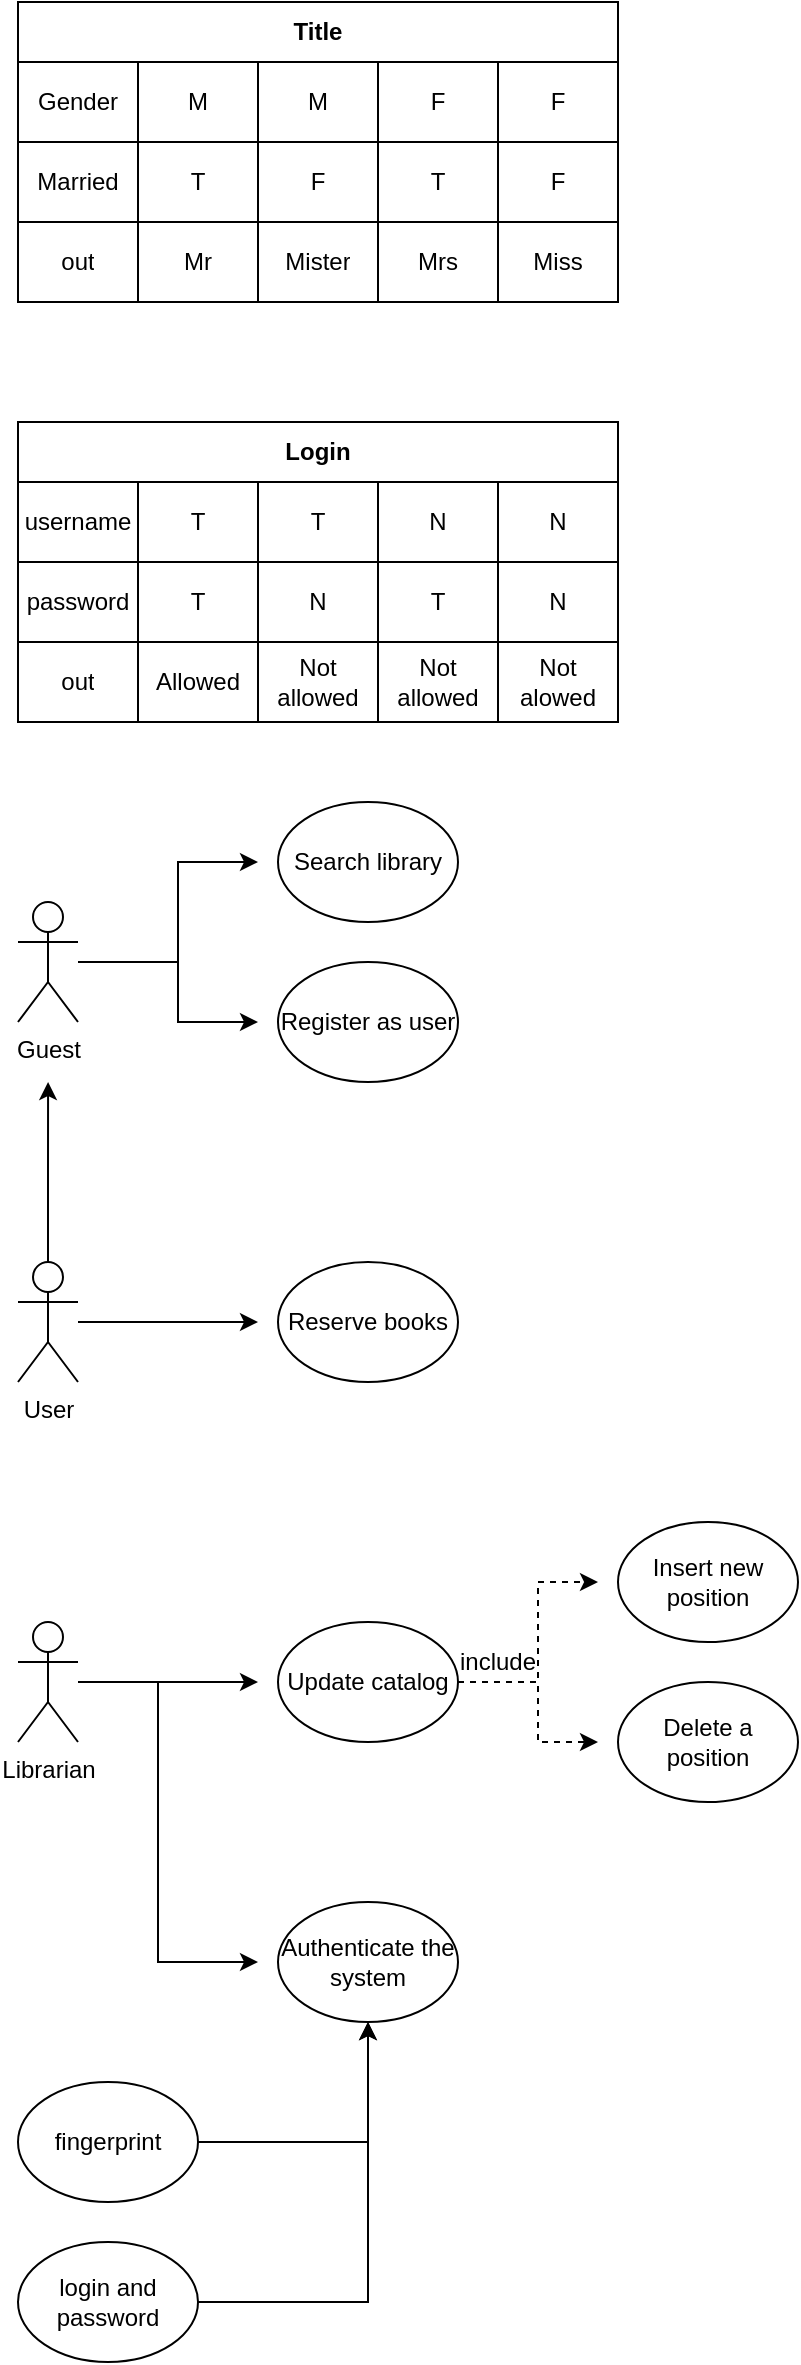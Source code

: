 <mxfile version="14.4.3" type="device"><diagram id="4hgrC8flaNSS0zGpKOio" name="Strona-1"><mxGraphModel dx="1422" dy="1991" grid="1" gridSize="10" guides="1" tooltips="1" connect="1" arrows="1" fold="1" page="1" pageScale="1" pageWidth="827" pageHeight="1169" math="0" shadow="0"><root><mxCell id="0"/><mxCell id="1" parent="0"/><mxCell id="dYQEH_TaQ6iLTN7mmwTM-14" value="Login" style="shape=table;html=1;whiteSpace=wrap;startSize=30;container=1;collapsible=0;childLayout=tableLayout;fontStyle=1;align=center;" vertex="1" parent="1"><mxGeometry x="80" y="40" width="300" height="150" as="geometry"/></mxCell><mxCell id="dYQEH_TaQ6iLTN7mmwTM-15" value="" style="shape=partialRectangle;html=1;whiteSpace=wrap;collapsible=0;dropTarget=0;pointerEvents=0;fillColor=none;top=0;left=0;bottom=0;right=0;points=[[0,0.5],[1,0.5]];portConstraint=eastwest;" vertex="1" parent="dYQEH_TaQ6iLTN7mmwTM-14"><mxGeometry y="30" width="300" height="40" as="geometry"/></mxCell><mxCell id="dYQEH_TaQ6iLTN7mmwTM-16" value="username" style="shape=partialRectangle;html=1;whiteSpace=wrap;connectable=0;fillColor=none;top=0;left=0;bottom=0;right=0;overflow=hidden;" vertex="1" parent="dYQEH_TaQ6iLTN7mmwTM-15"><mxGeometry width="60" height="40" as="geometry"/></mxCell><mxCell id="dYQEH_TaQ6iLTN7mmwTM-17" value="T" style="shape=partialRectangle;html=1;whiteSpace=wrap;connectable=0;fillColor=none;top=0;left=0;bottom=0;right=0;overflow=hidden;" vertex="1" parent="dYQEH_TaQ6iLTN7mmwTM-15"><mxGeometry x="60" width="60" height="40" as="geometry"/></mxCell><mxCell id="dYQEH_TaQ6iLTN7mmwTM-18" value="T" style="shape=partialRectangle;html=1;whiteSpace=wrap;connectable=0;fillColor=none;top=0;left=0;bottom=0;right=0;overflow=hidden;" vertex="1" parent="dYQEH_TaQ6iLTN7mmwTM-15"><mxGeometry x="120" width="60" height="40" as="geometry"/></mxCell><mxCell id="dYQEH_TaQ6iLTN7mmwTM-41" value="N" style="shape=partialRectangle;html=1;whiteSpace=wrap;connectable=0;fillColor=none;top=0;left=0;bottom=0;right=0;overflow=hidden;" vertex="1" parent="dYQEH_TaQ6iLTN7mmwTM-15"><mxGeometry x="180" width="60" height="40" as="geometry"/></mxCell><mxCell id="dYQEH_TaQ6iLTN7mmwTM-50" value="N" style="shape=partialRectangle;html=1;whiteSpace=wrap;connectable=0;fillColor=none;top=0;left=0;bottom=0;right=0;overflow=hidden;" vertex="1" parent="dYQEH_TaQ6iLTN7mmwTM-15"><mxGeometry x="240" width="60" height="40" as="geometry"/></mxCell><mxCell id="dYQEH_TaQ6iLTN7mmwTM-19" value="" style="shape=partialRectangle;html=1;whiteSpace=wrap;collapsible=0;dropTarget=0;pointerEvents=0;fillColor=none;top=0;left=0;bottom=0;right=0;points=[[0,0.5],[1,0.5]];portConstraint=eastwest;" vertex="1" parent="dYQEH_TaQ6iLTN7mmwTM-14"><mxGeometry y="70" width="300" height="40" as="geometry"/></mxCell><mxCell id="dYQEH_TaQ6iLTN7mmwTM-20" value="password" style="shape=partialRectangle;html=1;whiteSpace=wrap;connectable=0;fillColor=none;top=0;left=0;bottom=0;right=0;overflow=hidden;" vertex="1" parent="dYQEH_TaQ6iLTN7mmwTM-19"><mxGeometry width="60" height="40" as="geometry"/></mxCell><mxCell id="dYQEH_TaQ6iLTN7mmwTM-21" value="T" style="shape=partialRectangle;html=1;whiteSpace=wrap;connectable=0;fillColor=none;top=0;left=0;bottom=0;right=0;overflow=hidden;" vertex="1" parent="dYQEH_TaQ6iLTN7mmwTM-19"><mxGeometry x="60" width="60" height="40" as="geometry"/></mxCell><mxCell id="dYQEH_TaQ6iLTN7mmwTM-22" value="N" style="shape=partialRectangle;html=1;whiteSpace=wrap;connectable=0;fillColor=none;top=0;left=0;bottom=0;right=0;overflow=hidden;" vertex="1" parent="dYQEH_TaQ6iLTN7mmwTM-19"><mxGeometry x="120" width="60" height="40" as="geometry"/></mxCell><mxCell id="dYQEH_TaQ6iLTN7mmwTM-42" value="T" style="shape=partialRectangle;html=1;whiteSpace=wrap;connectable=0;fillColor=none;top=0;left=0;bottom=0;right=0;overflow=hidden;" vertex="1" parent="dYQEH_TaQ6iLTN7mmwTM-19"><mxGeometry x="180" width="60" height="40" as="geometry"/></mxCell><mxCell id="dYQEH_TaQ6iLTN7mmwTM-51" value="N" style="shape=partialRectangle;html=1;whiteSpace=wrap;connectable=0;fillColor=none;top=0;left=0;bottom=0;right=0;overflow=hidden;" vertex="1" parent="dYQEH_TaQ6iLTN7mmwTM-19"><mxGeometry x="240" width="60" height="40" as="geometry"/></mxCell><mxCell id="dYQEH_TaQ6iLTN7mmwTM-23" value="" style="shape=partialRectangle;html=1;whiteSpace=wrap;collapsible=0;dropTarget=0;pointerEvents=0;fillColor=none;top=0;left=0;bottom=0;right=0;points=[[0,0.5],[1,0.5]];portConstraint=eastwest;" vertex="1" parent="dYQEH_TaQ6iLTN7mmwTM-14"><mxGeometry y="110" width="300" height="40" as="geometry"/></mxCell><mxCell id="dYQEH_TaQ6iLTN7mmwTM-24" value="out" style="shape=partialRectangle;html=1;whiteSpace=wrap;connectable=0;fillColor=none;top=0;left=0;bottom=0;right=0;overflow=hidden;" vertex="1" parent="dYQEH_TaQ6iLTN7mmwTM-23"><mxGeometry width="60" height="40" as="geometry"/></mxCell><mxCell id="dYQEH_TaQ6iLTN7mmwTM-25" value="Allowed" style="shape=partialRectangle;html=1;whiteSpace=wrap;connectable=0;fillColor=none;top=0;left=0;bottom=0;right=0;overflow=hidden;" vertex="1" parent="dYQEH_TaQ6iLTN7mmwTM-23"><mxGeometry x="60" width="60" height="40" as="geometry"/></mxCell><mxCell id="dYQEH_TaQ6iLTN7mmwTM-26" value="Not allowed" style="shape=partialRectangle;html=1;whiteSpace=wrap;connectable=0;fillColor=none;top=0;left=0;bottom=0;right=0;overflow=hidden;" vertex="1" parent="dYQEH_TaQ6iLTN7mmwTM-23"><mxGeometry x="120" width="60" height="40" as="geometry"/></mxCell><mxCell id="dYQEH_TaQ6iLTN7mmwTM-43" value="Not allowed" style="shape=partialRectangle;html=1;whiteSpace=wrap;connectable=0;fillColor=none;top=0;left=0;bottom=0;right=0;overflow=hidden;" vertex="1" parent="dYQEH_TaQ6iLTN7mmwTM-23"><mxGeometry x="180" width="60" height="40" as="geometry"/></mxCell><mxCell id="dYQEH_TaQ6iLTN7mmwTM-52" value="Not alowed" style="shape=partialRectangle;html=1;whiteSpace=wrap;connectable=0;fillColor=none;top=0;left=0;bottom=0;right=0;overflow=hidden;" vertex="1" parent="dYQEH_TaQ6iLTN7mmwTM-23"><mxGeometry x="240" width="60" height="40" as="geometry"/></mxCell><mxCell id="dYQEH_TaQ6iLTN7mmwTM-56" style="edgeStyle=orthogonalEdgeStyle;rounded=0;orthogonalLoop=1;jettySize=auto;html=1;" edge="1" parent="1" source="dYQEH_TaQ6iLTN7mmwTM-53"><mxGeometry relative="1" as="geometry"><mxPoint x="200" y="260" as="targetPoint"/><Array as="points"><mxPoint x="160" y="310"/><mxPoint x="160" y="260"/><mxPoint x="200" y="260"/></Array></mxGeometry></mxCell><mxCell id="dYQEH_TaQ6iLTN7mmwTM-60" style="edgeStyle=orthogonalEdgeStyle;rounded=0;orthogonalLoop=1;jettySize=auto;html=1;" edge="1" parent="1" source="dYQEH_TaQ6iLTN7mmwTM-53"><mxGeometry relative="1" as="geometry"><mxPoint x="200" y="340" as="targetPoint"/><Array as="points"><mxPoint x="160" y="310"/><mxPoint x="160" y="340"/><mxPoint x="200" y="340"/></Array></mxGeometry></mxCell><mxCell id="dYQEH_TaQ6iLTN7mmwTM-53" value="Guest" style="shape=umlActor;verticalLabelPosition=bottom;verticalAlign=top;html=1;outlineConnect=0;" vertex="1" parent="1"><mxGeometry x="80" y="280" width="30" height="60" as="geometry"/></mxCell><mxCell id="dYQEH_TaQ6iLTN7mmwTM-57" value="Search library" style="ellipse;whiteSpace=wrap;html=1;" vertex="1" parent="1"><mxGeometry x="210" y="230" width="90" height="60" as="geometry"/></mxCell><mxCell id="dYQEH_TaQ6iLTN7mmwTM-61" value="Register as user" style="ellipse;whiteSpace=wrap;html=1;" vertex="1" parent="1"><mxGeometry x="210" y="310" width="90" height="60" as="geometry"/></mxCell><mxCell id="dYQEH_TaQ6iLTN7mmwTM-66" style="edgeStyle=orthogonalEdgeStyle;rounded=0;orthogonalLoop=1;jettySize=auto;html=1;exitX=0.5;exitY=0;exitDx=0;exitDy=0;exitPerimeter=0;" edge="1" parent="1" source="dYQEH_TaQ6iLTN7mmwTM-63"><mxGeometry relative="1" as="geometry"><mxPoint x="95.034" y="370" as="targetPoint"/></mxGeometry></mxCell><mxCell id="dYQEH_TaQ6iLTN7mmwTM-67" style="edgeStyle=orthogonalEdgeStyle;rounded=0;orthogonalLoop=1;jettySize=auto;html=1;" edge="1" parent="1" source="dYQEH_TaQ6iLTN7mmwTM-63"><mxGeometry relative="1" as="geometry"><mxPoint x="200" y="490" as="targetPoint"/></mxGeometry></mxCell><mxCell id="dYQEH_TaQ6iLTN7mmwTM-63" value="User" style="shape=umlActor;verticalLabelPosition=bottom;verticalAlign=top;html=1;outlineConnect=0;" vertex="1" parent="1"><mxGeometry x="80" y="460" width="30" height="60" as="geometry"/></mxCell><mxCell id="dYQEH_TaQ6iLTN7mmwTM-68" value="Reserve books" style="ellipse;whiteSpace=wrap;html=1;" vertex="1" parent="1"><mxGeometry x="210" y="460" width="90" height="60" as="geometry"/></mxCell><mxCell id="dYQEH_TaQ6iLTN7mmwTM-70" style="edgeStyle=orthogonalEdgeStyle;rounded=0;orthogonalLoop=1;jettySize=auto;html=1;" edge="1" parent="1" source="dYQEH_TaQ6iLTN7mmwTM-69"><mxGeometry relative="1" as="geometry"><mxPoint x="200" y="670" as="targetPoint"/></mxGeometry></mxCell><mxCell id="dYQEH_TaQ6iLTN7mmwTM-78" style="edgeStyle=orthogonalEdgeStyle;rounded=0;orthogonalLoop=1;jettySize=auto;html=1;" edge="1" parent="1" source="dYQEH_TaQ6iLTN7mmwTM-69"><mxGeometry relative="1" as="geometry"><mxPoint x="200" y="810" as="targetPoint"/><Array as="points"><mxPoint x="150" y="670"/><mxPoint x="150" y="810"/></Array></mxGeometry></mxCell><mxCell id="dYQEH_TaQ6iLTN7mmwTM-69" value="Librarian" style="shape=umlActor;verticalLabelPosition=bottom;verticalAlign=top;html=1;outlineConnect=0;" vertex="1" parent="1"><mxGeometry x="80" y="640" width="30" height="60" as="geometry"/></mxCell><mxCell id="dYQEH_TaQ6iLTN7mmwTM-72" style="edgeStyle=orthogonalEdgeStyle;rounded=0;orthogonalLoop=1;jettySize=auto;html=1;dashed=1;" edge="1" parent="1" source="dYQEH_TaQ6iLTN7mmwTM-71"><mxGeometry relative="1" as="geometry"><mxPoint x="370" y="620" as="targetPoint"/><Array as="points"><mxPoint x="340" y="670"/><mxPoint x="340" y="620"/></Array></mxGeometry></mxCell><mxCell id="dYQEH_TaQ6iLTN7mmwTM-75" style="edgeStyle=orthogonalEdgeStyle;rounded=0;orthogonalLoop=1;jettySize=auto;html=1;dashed=1;" edge="1" parent="1" source="dYQEH_TaQ6iLTN7mmwTM-71"><mxGeometry relative="1" as="geometry"><mxPoint x="370" y="700" as="targetPoint"/><Array as="points"><mxPoint x="340" y="670"/><mxPoint x="340" y="700"/></Array></mxGeometry></mxCell><mxCell id="dYQEH_TaQ6iLTN7mmwTM-71" value="Update catalog" style="ellipse;whiteSpace=wrap;html=1;" vertex="1" parent="1"><mxGeometry x="210" y="640" width="90" height="60" as="geometry"/></mxCell><mxCell id="dYQEH_TaQ6iLTN7mmwTM-73" value="Insert new position" style="ellipse;whiteSpace=wrap;html=1;" vertex="1" parent="1"><mxGeometry x="380" y="590" width="90" height="60" as="geometry"/></mxCell><mxCell id="dYQEH_TaQ6iLTN7mmwTM-74" value="Delete a position" style="ellipse;whiteSpace=wrap;html=1;" vertex="1" parent="1"><mxGeometry x="380" y="670" width="90" height="60" as="geometry"/></mxCell><mxCell id="dYQEH_TaQ6iLTN7mmwTM-76" value="include" style="text;html=1;strokeColor=none;fillColor=none;align=center;verticalAlign=middle;whiteSpace=wrap;rounded=0;" vertex="1" parent="1"><mxGeometry x="300" y="650" width="40" height="20" as="geometry"/></mxCell><mxCell id="dYQEH_TaQ6iLTN7mmwTM-77" value="Authenticate the system" style="ellipse;whiteSpace=wrap;html=1;" vertex="1" parent="1"><mxGeometry x="210" y="780" width="90" height="60" as="geometry"/></mxCell><mxCell id="dYQEH_TaQ6iLTN7mmwTM-84" style="edgeStyle=orthogonalEdgeStyle;rounded=0;orthogonalLoop=1;jettySize=auto;html=1;exitX=1;exitY=0.5;exitDx=0;exitDy=0;entryX=0.5;entryY=1;entryDx=0;entryDy=0;" edge="1" parent="1" source="dYQEH_TaQ6iLTN7mmwTM-79" target="dYQEH_TaQ6iLTN7mmwTM-77"><mxGeometry relative="1" as="geometry"/></mxCell><mxCell id="dYQEH_TaQ6iLTN7mmwTM-79" value="fingerprint" style="ellipse;whiteSpace=wrap;html=1;" vertex="1" parent="1"><mxGeometry x="80" y="870" width="90" height="60" as="geometry"/></mxCell><mxCell id="dYQEH_TaQ6iLTN7mmwTM-85" style="edgeStyle=orthogonalEdgeStyle;rounded=0;orthogonalLoop=1;jettySize=auto;html=1;exitX=1;exitY=0.5;exitDx=0;exitDy=0;entryX=0.5;entryY=1;entryDx=0;entryDy=0;" edge="1" parent="1" source="dYQEH_TaQ6iLTN7mmwTM-80" target="dYQEH_TaQ6iLTN7mmwTM-77"><mxGeometry relative="1" as="geometry"/></mxCell><mxCell id="dYQEH_TaQ6iLTN7mmwTM-80" value="login and password" style="ellipse;whiteSpace=wrap;html=1;" vertex="1" parent="1"><mxGeometry x="80" y="950" width="90" height="60" as="geometry"/></mxCell><mxCell id="dYQEH_TaQ6iLTN7mmwTM-86" value="Title" style="shape=table;html=1;whiteSpace=wrap;startSize=30;container=1;collapsible=0;childLayout=tableLayout;fontStyle=1;align=center;" vertex="1" parent="1"><mxGeometry x="80" y="-170" width="300" height="150" as="geometry"/></mxCell><mxCell id="dYQEH_TaQ6iLTN7mmwTM-87" value="" style="shape=partialRectangle;html=1;whiteSpace=wrap;collapsible=0;dropTarget=0;pointerEvents=0;fillColor=none;top=0;left=0;bottom=0;right=0;points=[[0,0.5],[1,0.5]];portConstraint=eastwest;" vertex="1" parent="dYQEH_TaQ6iLTN7mmwTM-86"><mxGeometry y="30" width="300" height="40" as="geometry"/></mxCell><mxCell id="dYQEH_TaQ6iLTN7mmwTM-88" value="Gender" style="shape=partialRectangle;html=1;whiteSpace=wrap;connectable=0;fillColor=none;top=0;left=0;bottom=0;right=0;overflow=hidden;" vertex="1" parent="dYQEH_TaQ6iLTN7mmwTM-87"><mxGeometry width="60" height="40" as="geometry"/></mxCell><mxCell id="dYQEH_TaQ6iLTN7mmwTM-89" value="M" style="shape=partialRectangle;html=1;whiteSpace=wrap;connectable=0;fillColor=none;top=0;left=0;bottom=0;right=0;overflow=hidden;" vertex="1" parent="dYQEH_TaQ6iLTN7mmwTM-87"><mxGeometry x="60" width="60" height="40" as="geometry"/></mxCell><mxCell id="dYQEH_TaQ6iLTN7mmwTM-90" value="M" style="shape=partialRectangle;html=1;whiteSpace=wrap;connectable=0;fillColor=none;top=0;left=0;bottom=0;right=0;overflow=hidden;" vertex="1" parent="dYQEH_TaQ6iLTN7mmwTM-87"><mxGeometry x="120" width="60" height="40" as="geometry"/></mxCell><mxCell id="dYQEH_TaQ6iLTN7mmwTM-91" value="F" style="shape=partialRectangle;html=1;whiteSpace=wrap;connectable=0;fillColor=none;top=0;left=0;bottom=0;right=0;overflow=hidden;" vertex="1" parent="dYQEH_TaQ6iLTN7mmwTM-87"><mxGeometry x="180" width="60" height="40" as="geometry"/></mxCell><mxCell id="dYQEH_TaQ6iLTN7mmwTM-92" value="F" style="shape=partialRectangle;html=1;whiteSpace=wrap;connectable=0;fillColor=none;top=0;left=0;bottom=0;right=0;overflow=hidden;" vertex="1" parent="dYQEH_TaQ6iLTN7mmwTM-87"><mxGeometry x="240" width="60" height="40" as="geometry"/></mxCell><mxCell id="dYQEH_TaQ6iLTN7mmwTM-93" value="" style="shape=partialRectangle;html=1;whiteSpace=wrap;collapsible=0;dropTarget=0;pointerEvents=0;fillColor=none;top=0;left=0;bottom=0;right=0;points=[[0,0.5],[1,0.5]];portConstraint=eastwest;" vertex="1" parent="dYQEH_TaQ6iLTN7mmwTM-86"><mxGeometry y="70" width="300" height="40" as="geometry"/></mxCell><mxCell id="dYQEH_TaQ6iLTN7mmwTM-94" value="Married" style="shape=partialRectangle;html=1;whiteSpace=wrap;connectable=0;fillColor=none;top=0;left=0;bottom=0;right=0;overflow=hidden;" vertex="1" parent="dYQEH_TaQ6iLTN7mmwTM-93"><mxGeometry width="60" height="40" as="geometry"/></mxCell><mxCell id="dYQEH_TaQ6iLTN7mmwTM-95" value="T" style="shape=partialRectangle;html=1;whiteSpace=wrap;connectable=0;fillColor=none;top=0;left=0;bottom=0;right=0;overflow=hidden;" vertex="1" parent="dYQEH_TaQ6iLTN7mmwTM-93"><mxGeometry x="60" width="60" height="40" as="geometry"/></mxCell><mxCell id="dYQEH_TaQ6iLTN7mmwTM-96" value="F" style="shape=partialRectangle;html=1;whiteSpace=wrap;connectable=0;fillColor=none;top=0;left=0;bottom=0;right=0;overflow=hidden;" vertex="1" parent="dYQEH_TaQ6iLTN7mmwTM-93"><mxGeometry x="120" width="60" height="40" as="geometry"/></mxCell><mxCell id="dYQEH_TaQ6iLTN7mmwTM-97" value="T" style="shape=partialRectangle;html=1;whiteSpace=wrap;connectable=0;fillColor=none;top=0;left=0;bottom=0;right=0;overflow=hidden;" vertex="1" parent="dYQEH_TaQ6iLTN7mmwTM-93"><mxGeometry x="180" width="60" height="40" as="geometry"/></mxCell><mxCell id="dYQEH_TaQ6iLTN7mmwTM-98" value="F" style="shape=partialRectangle;html=1;whiteSpace=wrap;connectable=0;fillColor=none;top=0;left=0;bottom=0;right=0;overflow=hidden;" vertex="1" parent="dYQEH_TaQ6iLTN7mmwTM-93"><mxGeometry x="240" width="60" height="40" as="geometry"/></mxCell><mxCell id="dYQEH_TaQ6iLTN7mmwTM-99" value="" style="shape=partialRectangle;html=1;whiteSpace=wrap;collapsible=0;dropTarget=0;pointerEvents=0;fillColor=none;top=0;left=0;bottom=0;right=0;points=[[0,0.5],[1,0.5]];portConstraint=eastwest;" vertex="1" parent="dYQEH_TaQ6iLTN7mmwTM-86"><mxGeometry y="110" width="300" height="40" as="geometry"/></mxCell><mxCell id="dYQEH_TaQ6iLTN7mmwTM-100" value="out" style="shape=partialRectangle;html=1;whiteSpace=wrap;connectable=0;fillColor=none;top=0;left=0;bottom=0;right=0;overflow=hidden;" vertex="1" parent="dYQEH_TaQ6iLTN7mmwTM-99"><mxGeometry width="60" height="40" as="geometry"/></mxCell><mxCell id="dYQEH_TaQ6iLTN7mmwTM-101" value="Mr" style="shape=partialRectangle;html=1;whiteSpace=wrap;connectable=0;fillColor=none;top=0;left=0;bottom=0;right=0;overflow=hidden;" vertex="1" parent="dYQEH_TaQ6iLTN7mmwTM-99"><mxGeometry x="60" width="60" height="40" as="geometry"/></mxCell><mxCell id="dYQEH_TaQ6iLTN7mmwTM-102" value="Mister" style="shape=partialRectangle;html=1;whiteSpace=wrap;connectable=0;fillColor=none;top=0;left=0;bottom=0;right=0;overflow=hidden;" vertex="1" parent="dYQEH_TaQ6iLTN7mmwTM-99"><mxGeometry x="120" width="60" height="40" as="geometry"/></mxCell><mxCell id="dYQEH_TaQ6iLTN7mmwTM-103" value="Mrs" style="shape=partialRectangle;html=1;whiteSpace=wrap;connectable=0;fillColor=none;top=0;left=0;bottom=0;right=0;overflow=hidden;" vertex="1" parent="dYQEH_TaQ6iLTN7mmwTM-99"><mxGeometry x="180" width="60" height="40" as="geometry"/></mxCell><mxCell id="dYQEH_TaQ6iLTN7mmwTM-104" value="Miss" style="shape=partialRectangle;html=1;whiteSpace=wrap;connectable=0;fillColor=none;top=0;left=0;bottom=0;right=0;overflow=hidden;" vertex="1" parent="dYQEH_TaQ6iLTN7mmwTM-99"><mxGeometry x="240" width="60" height="40" as="geometry"/></mxCell></root></mxGraphModel></diagram></mxfile>